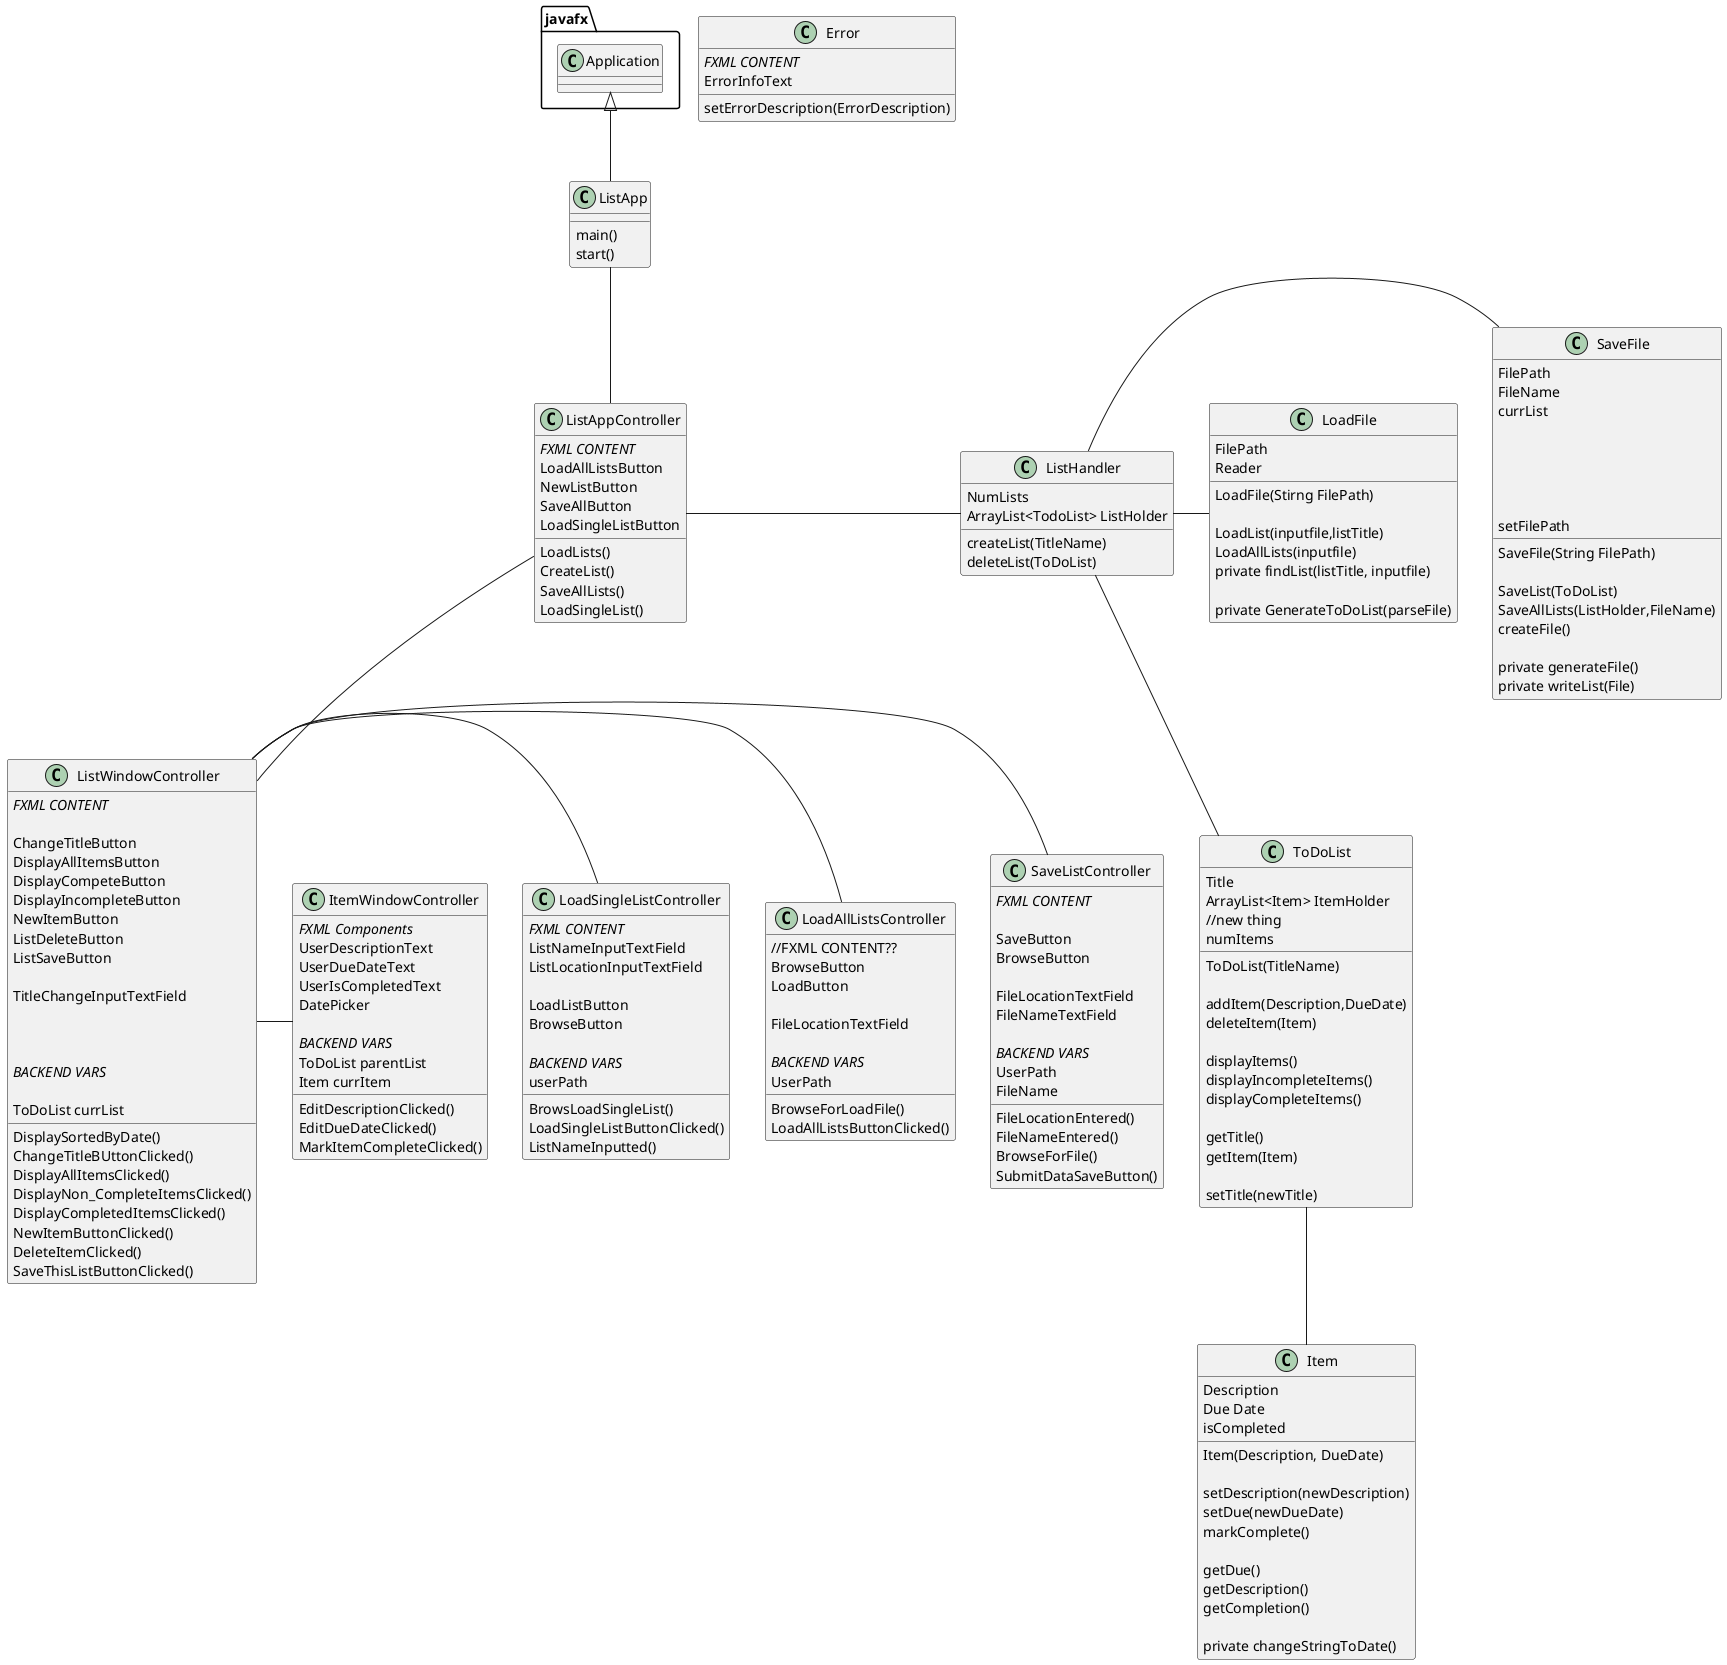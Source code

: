 @startuml
'https://plantuml.com/class-diagram



class ListApp{
    main()
    start()
}

class Error{
    //FXML CONTENT//
    ErrorInfoText

    setErrorDescription(ErrorDescription)
}

class ItemWindowController{
    //FXML Components//
    UserDescriptionText
    UserDueDateText
    UserIsCompletedText
    DatePicker

    //BACKEND VARS//
    ToDoList parentList
    Item currItem

    EditDescriptionClicked()
    EditDueDateClicked()
    MarkItemCompleteClicked()
}



class ListWindowController{
      //FXML CONTENT//

      ChangeTitleButton
      DisplayAllItemsButton
      DisplayCompeteButton
      DisplayIncompleteButton
      DisplaySortedByDate()
      NewItemButton
     ListDeleteButton
     ListSaveButton

     TitleChangeInputTextField



    //BACKEND VARS//

    ToDoList currList


    ChangeTitleBUttonClicked()
    DisplayAllItemsClicked()
    DisplayNon_CompleteItemsClicked()
    DisplayCompletedItemsClicked()
    NewItemButtonClicked()
    DeleteItemClicked()
    SaveThisListButtonClicked()
}

class LoadAllListsController{
        //FXML CONTENT??
        BrowseButton
        LoadButton

        FileLocationTextField

        //BACKEND VARS//
        UserPath
       BrowseForLoadFile()
       LoadAllListsButtonClicked()

}

class LoadSingleListController{
        //FXML CONTENT//
        ListNameInputTextField
        ListLocationInputTextField

        LoadListButton
        BrowseButton

//BACKEND VARS//
        userPath


        BrowsLoadSingleList()
        LoadSingleListButtonClicked()
        ListNameInputted()
}

class SaveListController{

    //FXML CONTENT//

     SaveButton
     BrowseButton

     FileLocationTextField
     FileNameTextField

    //BACKEND VARS//
    UserPath
    FileName

    FileLocationEntered()
    FileNameEntered()
    BrowseForFile()
    SubmitDataSaveButton()
}

class ListAppController {
    //FXML CONTENT//
     LoadAllListsButton
     NewListButton
     SaveAllButton
     LoadSingleListButton



    LoadLists()
    CreateList()
    SaveAllLists()
    LoadSingleList()
}


class Item{
    Description
    Due Date
    isCompleted

    Item(Description, DueDate)

    setDescription(newDescription)
    setDue(newDueDate)
    markComplete()

    getDue()
    getDescription()
    getCompletion()

    private changeStringToDate()


}


class ToDoList{
    Title
    ArrayList<Item> ItemHolder
    //new thing
    numItems

    ToDoList(TitleName)

    addItem(Description,DueDate)
    deleteItem(Item)

    displayItems()
    displayIncompleteItems()
    displayCompleteItems()

    getTitle()
    getItem(Item)

    setTitle(newTitle)

}

 class ListHandler{
    NumLists
    ArrayList<TodoList> ListHolder

    createList(TitleName)
    deleteList(ToDoList)
}


class SaveFile{
    FilePath
    FileName
    currList

    SaveFile(String FilePath)

    SaveList(ToDoList)
    SaveAllLists(ListHolder,FileName)
    createFile()

    private generateFile()
    private writeList(File)


    setFilePath

}

class LoadFile{
    FilePath
    Reader

    LoadFile(Stirng FilePath)

    LoadList(inputfile,listTitle)
    LoadAllLists(inputfile)



    private findList(listTitle, inputfile)

    private GenerateToDoList(parseFile)
}

javafx.Application <|-- ListApp

ListApp -- ListAppController

ListAppController - ListHandler

ListAppController -- ListWindowController

ListWindowController - SaveListController
ListWindowController - LoadAllListsController
ListWindowController - LoadSingleListController
ListWindowController - ItemWindowController

ListHandler - SaveFile
ListHandler - LoadFile

ListHandler -- ToDoList
ToDoList -- Item



@enduml
